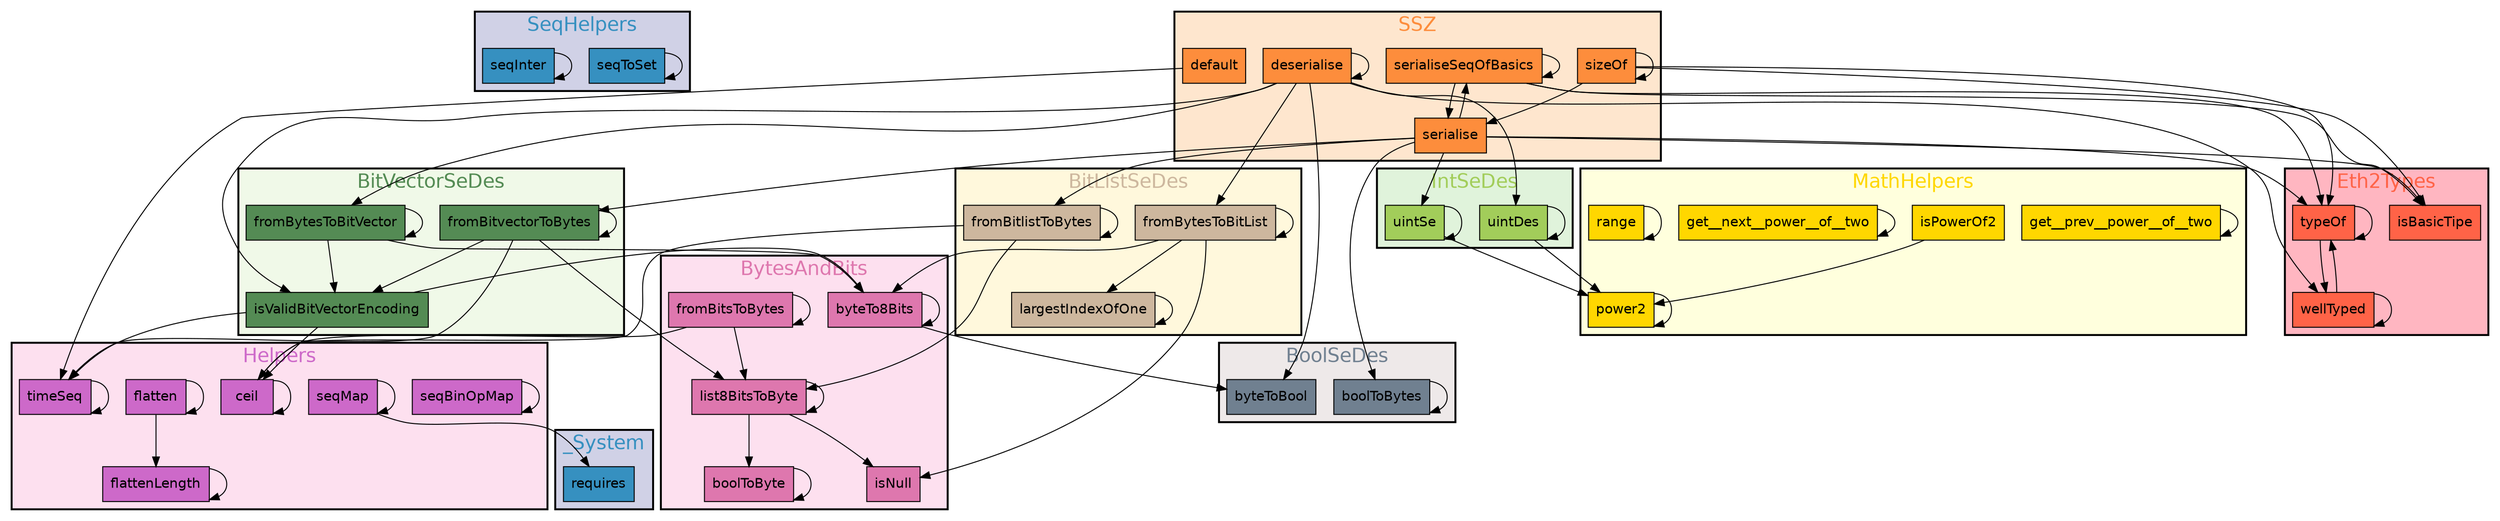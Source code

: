 digraph G {
fontname=helvetica;
subgraph cluster_SeqHelpers {
style=filled;
fontsize="20.0";
fillcolor="#d0d1e6";
fontcolor="#3690c0";
penwidth=2;
label=SeqHelpers;
seqToSet [shape=rectangle, style=filled, fontname=helvetica, fillcolor="#3690c0"];
seqInter [shape=rectangle, style=filled, fontname=helvetica, fillcolor="#3690c0"];
}

subgraph cluster_BitListSeDes {
style=filled;
fontsize="20.0";
fillcolor=cornsilk;
fontcolor=bisque3;
penwidth=2;
label=BitListSeDes;
fromBytesToBitList [shape=rectangle, style=filled, fontname=helvetica, fillcolor=bisque3];
largestIndexOfOne [shape=rectangle, style=filled, fontname=helvetica, fillcolor=bisque3];
fromBitlistToBytes [shape=rectangle, style=filled, fontname=helvetica, fillcolor=bisque3];
}

subgraph cluster_SSZ {
style=filled;
fontsize="20.0";
fillcolor="#fee6ce";
fontcolor="#fd8d3c";
penwidth=2;
label=SSZ;
serialiseSeqOfBasics [shape=rectangle, style=filled, fontname=helvetica, fillcolor="#fd8d3c"];
deserialise [shape=rectangle, style=filled, fontname=helvetica, fillcolor="#fd8d3c"];
serialise [shape=rectangle, style=filled, fontname=helvetica, fillcolor="#fd8d3c"];
default [shape=rectangle, style=filled, fontname=helvetica, fillcolor="#fd8d3c"];
sizeOf [shape=rectangle, style=filled, fontname=helvetica, fillcolor="#fd8d3c"];
}

subgraph cluster_BytesAndBits {
style=filled;
fontsize="20.0";
fillcolor="#fde0ef";
fontcolor="#de77ae";
penwidth=2;
label=BytesAndBits;
byteTo8Bits [shape=rectangle, style=filled, fontname=helvetica, fillcolor="#de77ae"];
fromBitsToBytes [shape=rectangle, style=filled, fontname=helvetica, fillcolor="#de77ae"];
boolToByte [shape=rectangle, style=filled, fontname=helvetica, fillcolor="#de77ae"];
list8BitsToByte [shape=rectangle, style=filled, fontname=helvetica, fillcolor="#de77ae"];
isNull [shape=rectangle, style=filled, fontname=helvetica, fillcolor="#de77ae"];
}

subgraph cluster_Eth2Types {
style=filled;
fontsize="20.0";
fillcolor=lightpink;
fontcolor=tomato;
penwidth=2;
label=Eth2Types;
typeOf [shape=rectangle, style=filled, fontname=helvetica, fillcolor=tomato];
isBasicTipe [shape=rectangle, style=filled, fontname=helvetica, fillcolor=tomato];
wellTyped [shape=rectangle, style=filled, fontname=helvetica, fillcolor=tomato];
}

subgraph cluster_MathHelpers {
style=filled;
fontsize="20.0";
fillcolor="#ffffdd";
fontcolor=gold;
penwidth=2;
label=MathHelpers;
get__prev__power__of__two [shape=rectangle, style=filled, fontname=helvetica, fillcolor=gold];
isPowerOf2 [shape=rectangle, style=filled, fontname=helvetica, fillcolor=gold];
power2 [shape=rectangle, style=filled, fontname=helvetica, fillcolor=gold];
get__next__power__of__two [shape=rectangle, style=filled, fontname=helvetica, fillcolor=gold];
range [shape=rectangle, style=filled, fontname=helvetica, fillcolor=gold];
}

subgraph cluster_IntSeDes {
style=filled;
fontsize="20.0";
fillcolor="#e0f3db";
fontcolor=darkolivegreen3;
penwidth=2;
label=IntSeDes;
uintSe [shape=rectangle, style=filled, fontname=helvetica, fillcolor=darkolivegreen3];
uintDes [shape=rectangle, style=filled, fontname=helvetica, fillcolor=darkolivegreen3];
}

subgraph cluster_Helpers {
style=filled;
fontsize="20.0";
fillcolor="#fde0ef";
fontcolor=orchid3;
penwidth=2;
label=Helpers;
seqBinOpMap [shape=rectangle, style=filled, fontname=helvetica, fillcolor=orchid3];
seqMap [shape=rectangle, style=filled, fontname=helvetica, fillcolor=orchid3];
timeSeq [shape=rectangle, style=filled, fontname=helvetica, fillcolor=orchid3];
flatten [shape=rectangle, style=filled, fontname=helvetica, fillcolor=orchid3];
ceil [shape=rectangle, style=filled, fontname=helvetica, fillcolor=orchid3];
flattenLength [shape=rectangle, style=filled, fontname=helvetica, fillcolor=orchid3];
}

subgraph cluster_BoolSeDes {
style=filled;
fontsize="20.0";
fillcolor=snow2;
fontcolor=slategrey;
penwidth=2;
label=BoolSeDes;
boolToBytes [shape=rectangle, style=filled, fontname=helvetica, fillcolor=slategrey];
byteToBool [shape=rectangle, style=filled, fontname=helvetica, fillcolor=slategrey];
}

subgraph cluster_BitVectorSeDes {
style=filled;
fontsize="20.0";
fillcolor="#f0f9e8";
fontcolor=palegreen4;
penwidth=2;
label=BitVectorSeDes;
isValidBitVectorEncoding [shape=rectangle, style=filled, fontname=helvetica, fillcolor=palegreen4];
fromBytesToBitVector [shape=rectangle, style=filled, fontname=helvetica, fillcolor=palegreen4];
fromBitvectorToBytes [shape=rectangle, style=filled, fontname=helvetica, fillcolor=palegreen4];
}

subgraph cluster__System {
style=filled;
fontsize="20.0";
fillcolor="#d0d1e6";
fontcolor="#3690c0";
penwidth=2;
label=_System;
requires [shape=rectangle, style=filled, fontname=helvetica, fillcolor="#3690c0"];
}

seqBinOpMap -> seqBinOpMap;
seqMap -> requires;
seqMap -> seqMap;
timeSeq -> timeSeq;
byteTo8Bits -> byteTo8Bits;
byteTo8Bits -> byteToBool;
typeOf -> typeOf;
typeOf -> wellTyped;
fromBitsToBytes -> ceil;
fromBitsToBytes -> fromBitsToBytes;
fromBitsToBytes -> list8BitsToByte;
get__prev__power__of__two -> get__prev__power__of__two;
isValidBitVectorEncoding -> byteTo8Bits;
isValidBitVectorEncoding -> ceil;
isValidBitVectorEncoding -> timeSeq;
fromBytesToBitList -> byteTo8Bits;
fromBytesToBitList -> fromBytesToBitList;
fromBytesToBitList -> isNull;
fromBytesToBitList -> largestIndexOfOne;
boolToBytes -> boolToBytes;
flatten -> flatten;
flatten -> flattenLength;
serialiseSeqOfBasics -> isBasicTipe;
serialiseSeqOfBasics -> serialise;
serialiseSeqOfBasics -> serialiseSeqOfBasics;
serialiseSeqOfBasics -> typeOf;
boolToByte -> boolToByte;
isPowerOf2 -> power2;
power2 -> power2;
fromBytesToBitVector -> byteTo8Bits;
fromBytesToBitVector -> fromBytesToBitVector;
fromBytesToBitVector -> isValidBitVectorEncoding;
uintSe -> power2;
uintSe -> uintSe;
ceil -> ceil;
list8BitsToByte -> boolToByte;
list8BitsToByte -> isNull;
list8BitsToByte -> list8BitsToByte;
flattenLength -> flattenLength;
deserialise -> byteToBool;
deserialise -> deserialise;
deserialise -> fromBytesToBitList;
deserialise -> fromBytesToBitVector;
deserialise -> isValidBitVectorEncoding;
deserialise -> uintDes;
deserialise -> wellTyped;
uintDes -> power2;
uintDes -> uintDes;
serialise -> boolToBytes;
serialise -> fromBitlistToBytes;
serialise -> fromBitvectorToBytes;
serialise -> isBasicTipe;
serialise -> serialiseSeqOfBasics;
serialise -> typeOf;
serialise -> uintSe;
seqToSet -> seqToSet;
default -> timeSeq;
largestIndexOfOne -> largestIndexOfOne;
fromBitvectorToBytes -> fromBitvectorToBytes;
fromBitvectorToBytes -> isValidBitVectorEncoding;
fromBitvectorToBytes -> list8BitsToByte;
fromBitvectorToBytes -> timeSeq;
get__next__power__of__two -> get__next__power__of__two;
range -> range;
fromBitlistToBytes -> ceil;
fromBitlistToBytes -> fromBitlistToBytes;
fromBitlistToBytes -> list8BitsToByte;
sizeOf -> isBasicTipe;
sizeOf -> serialise;
sizeOf -> sizeOf;
sizeOf -> typeOf;
wellTyped -> typeOf;
wellTyped -> wellTyped;
seqInter -> seqInter;
}
